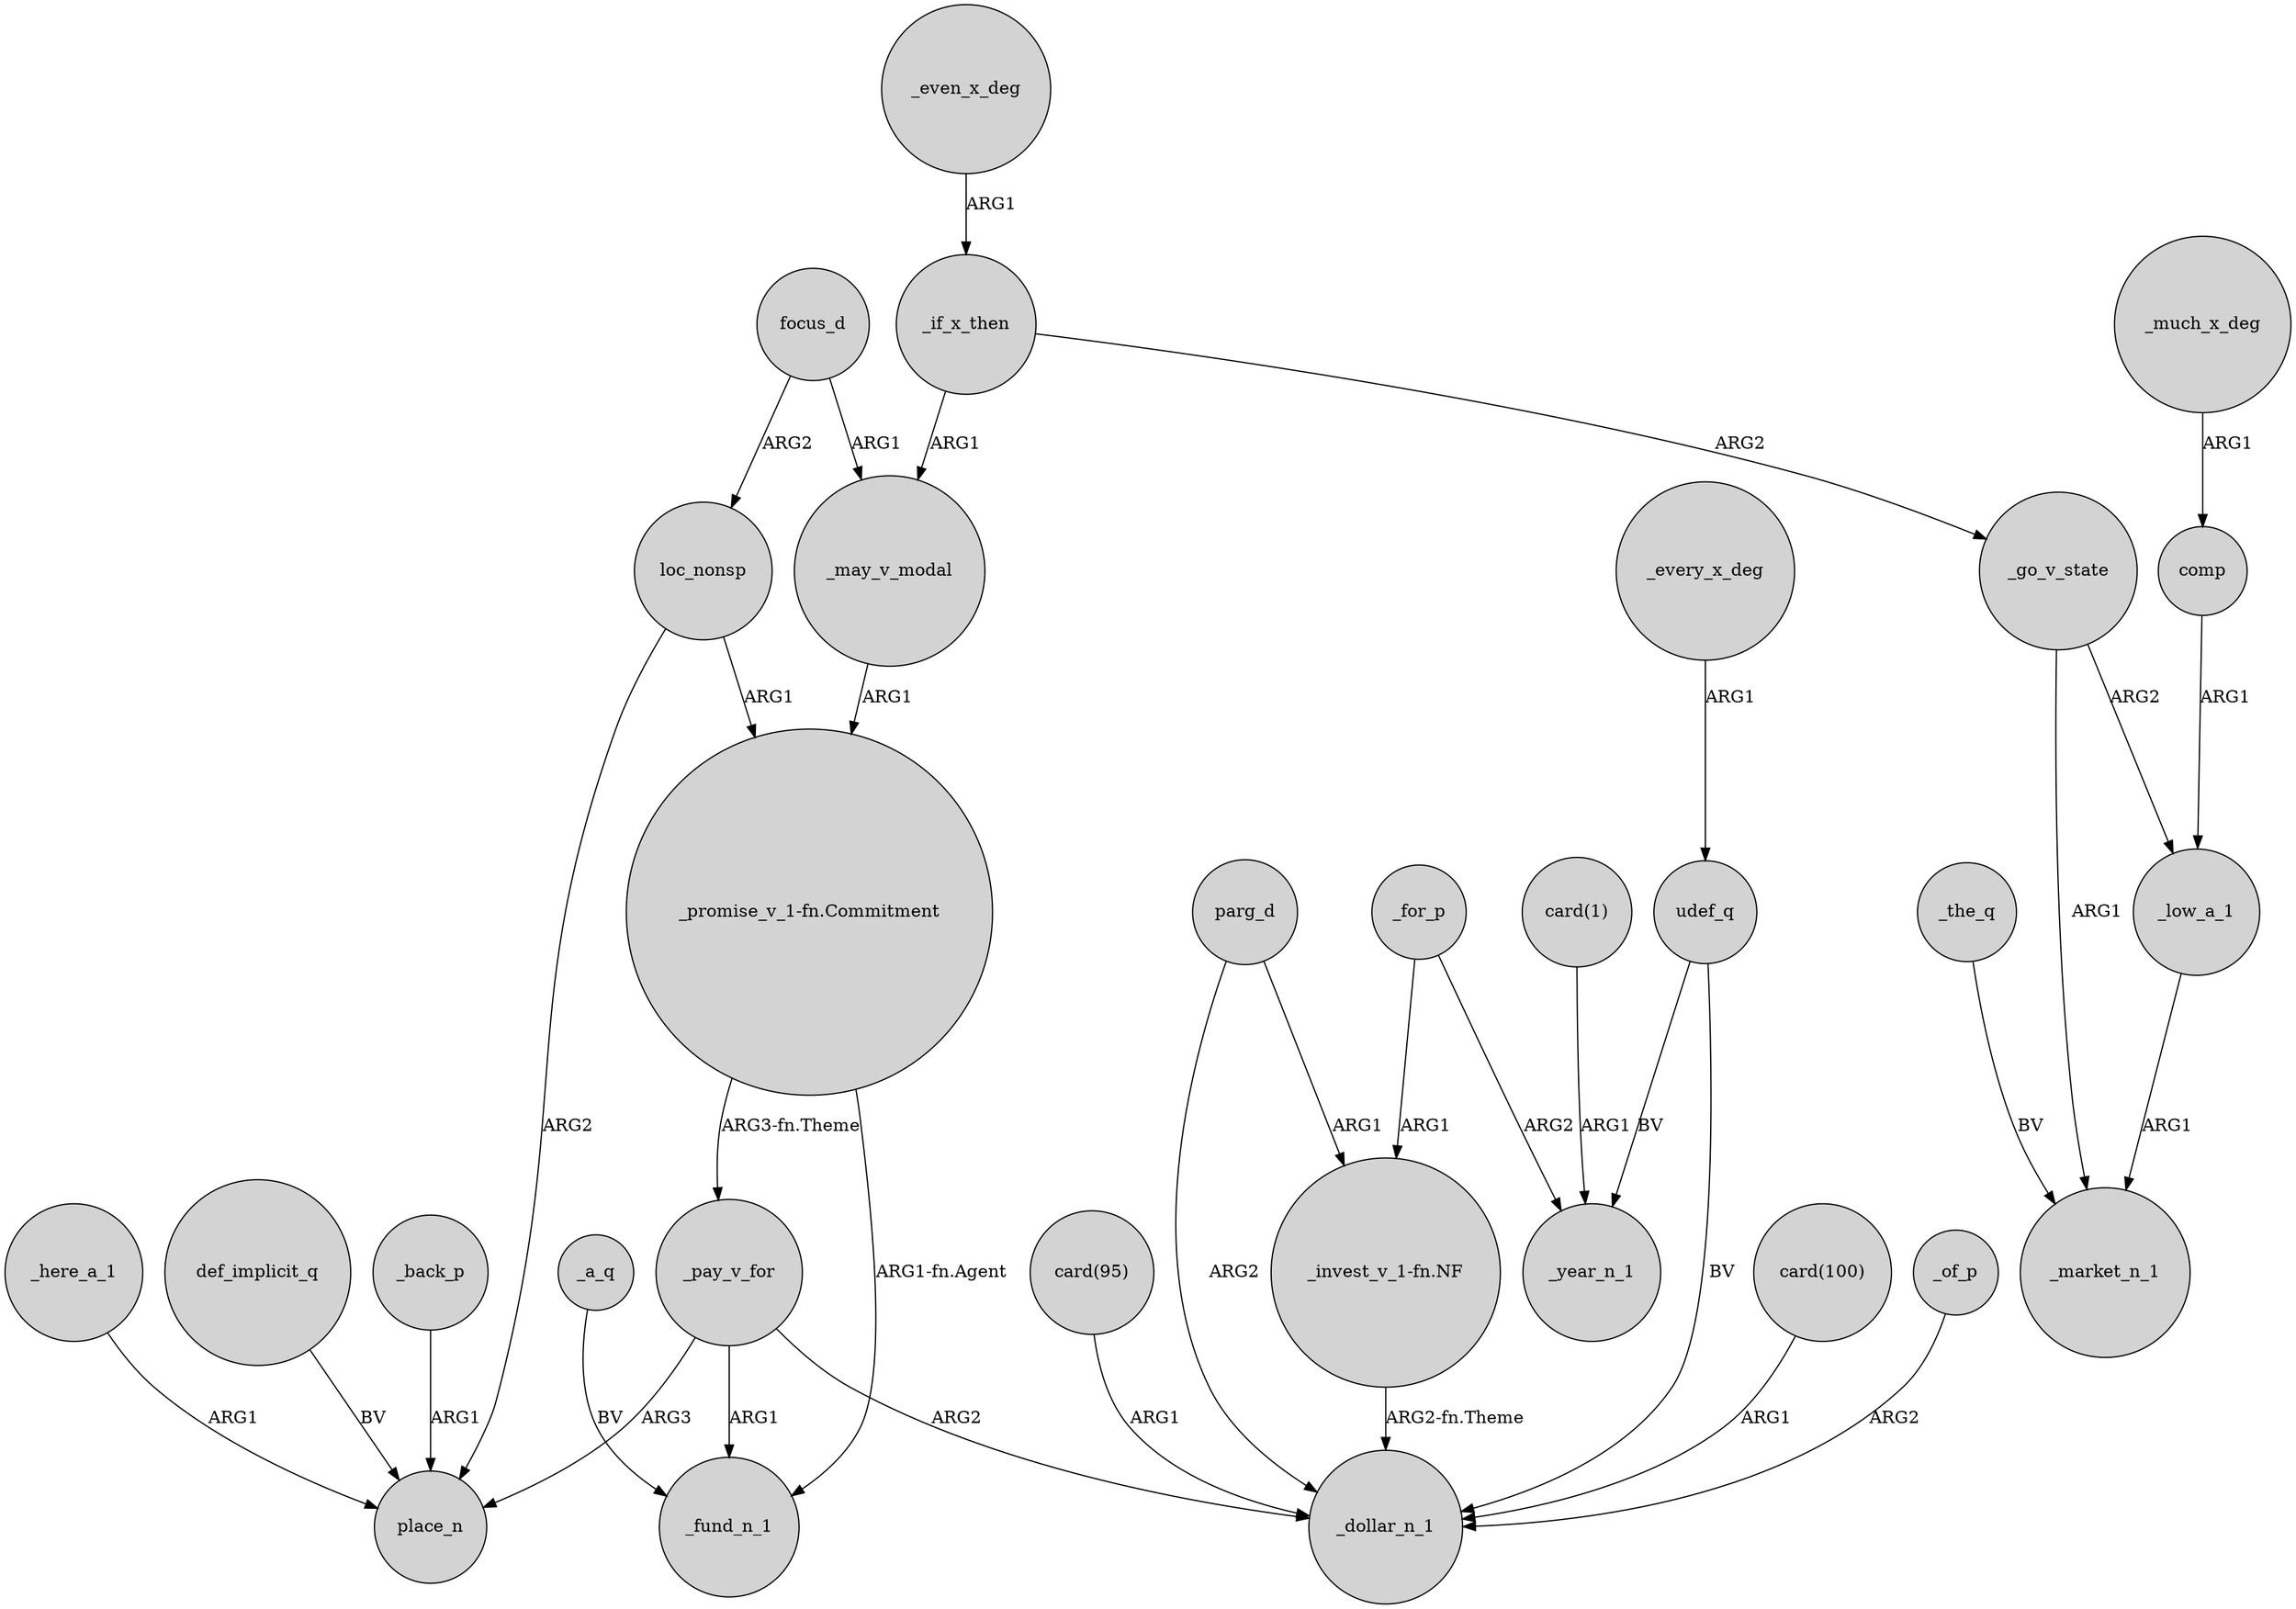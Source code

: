 digraph {
	node [shape=circle style=filled]
	focus_d -> loc_nonsp [label=ARG2]
	"_promise_v_1-fn.Commitment" -> _fund_n_1 [label="ARG1-fn.Agent"]
	_here_a_1 -> place_n [label=ARG1]
	_if_x_then -> _go_v_state [label=ARG2]
	_for_p -> _year_n_1 [label=ARG2]
	_go_v_state -> _market_n_1 [label=ARG1]
	"card(95)" -> _dollar_n_1 [label=ARG1]
	"_promise_v_1-fn.Commitment" -> _pay_v_for [label="ARG3-fn.Theme"]
	parg_d -> "_invest_v_1-fn.NF" [label=ARG1]
	_even_x_deg -> _if_x_then [label=ARG1]
	_if_x_then -> _may_v_modal [label=ARG1]
	loc_nonsp -> "_promise_v_1-fn.Commitment" [label=ARG1]
	def_implicit_q -> place_n [label=BV]
	"card(100)" -> _dollar_n_1 [label=ARG1]
	focus_d -> _may_v_modal [label=ARG1]
	_pay_v_for -> _dollar_n_1 [label=ARG2]
	_a_q -> _fund_n_1 [label=BV]
	_pay_v_for -> _fund_n_1 [label=ARG1]
	"_invest_v_1-fn.NF" -> _dollar_n_1 [label="ARG2-fn.Theme"]
	_pay_v_for -> place_n [label=ARG3]
	"card(1)" -> _year_n_1 [label=ARG1]
	parg_d -> _dollar_n_1 [label=ARG2]
	loc_nonsp -> place_n [label=ARG2]
	_for_p -> "_invest_v_1-fn.NF" [label=ARG1]
	_back_p -> place_n [label=ARG1]
	udef_q -> _year_n_1 [label=BV]
	_low_a_1 -> _market_n_1 [label=ARG1]
	_may_v_modal -> "_promise_v_1-fn.Commitment" [label=ARG1]
	_of_p -> _dollar_n_1 [label=ARG2]
	_much_x_deg -> comp [label=ARG1]
	_the_q -> _market_n_1 [label=BV]
	_every_x_deg -> udef_q [label=ARG1]
	_go_v_state -> _low_a_1 [label=ARG2]
	udef_q -> _dollar_n_1 [label=BV]
	comp -> _low_a_1 [label=ARG1]
}
